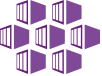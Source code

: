 <mxfile version="13.1.3">
    <diagram id="6hGFLwfOUW9BJ-s0fimq" name="Page-1">
        <mxGraphModel dx="649" dy="385" grid="1" gridSize="10" guides="1" tooltips="1" connect="1" arrows="1" fold="1" page="1" pageScale="1" pageWidth="827" pageHeight="1169" math="0" shadow="0">
            <root>
                <mxCell id="0"/>
                <mxCell id="1" parent="0"/>
                <mxCell id="3" value="" style="aspect=fixed;html=1;points=[];align=center;image;fontSize=12;image=img/lib/mscae/Kubernetes_Services.svg;" vertex="1" parent="1">
                    <mxGeometry x="310" y="180" width="50" height="37" as="geometry"/>
                </mxCell>
            </root>
        </mxGraphModel>
    </diagram>
</mxfile>